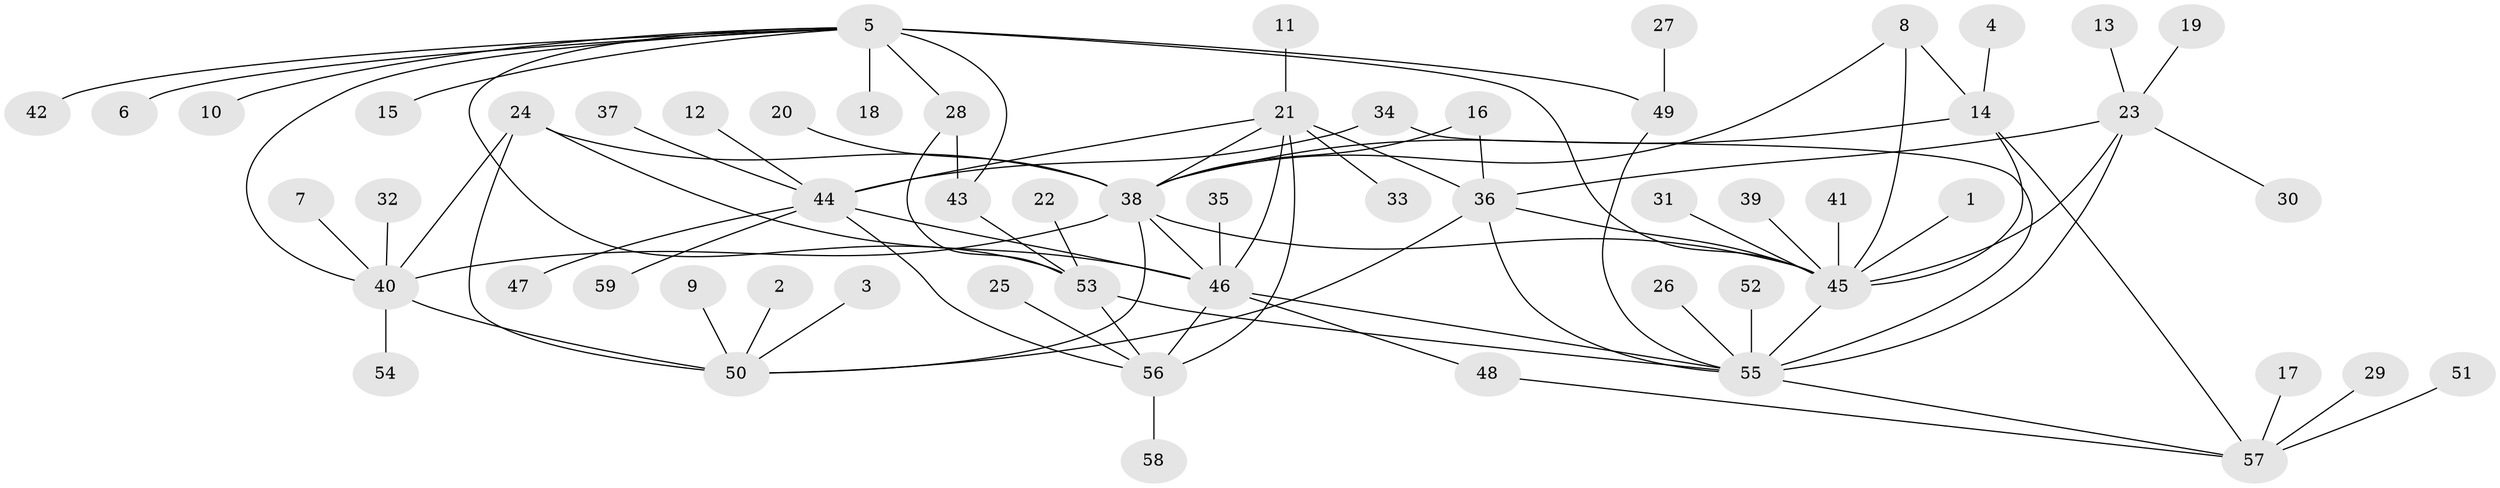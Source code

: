 // original degree distribution, {7: 0.035398230088495575, 10: 0.035398230088495575, 9: 0.035398230088495575, 5: 0.035398230088495575, 6: 0.05309734513274336, 11: 0.008849557522123894, 8: 0.035398230088495575, 1: 0.6017699115044248, 2: 0.12389380530973451, 3: 0.02654867256637168, 4: 0.008849557522123894}
// Generated by graph-tools (version 1.1) at 2025/26/03/09/25 03:26:39]
// undirected, 59 vertices, 86 edges
graph export_dot {
graph [start="1"]
  node [color=gray90,style=filled];
  1;
  2;
  3;
  4;
  5;
  6;
  7;
  8;
  9;
  10;
  11;
  12;
  13;
  14;
  15;
  16;
  17;
  18;
  19;
  20;
  21;
  22;
  23;
  24;
  25;
  26;
  27;
  28;
  29;
  30;
  31;
  32;
  33;
  34;
  35;
  36;
  37;
  38;
  39;
  40;
  41;
  42;
  43;
  44;
  45;
  46;
  47;
  48;
  49;
  50;
  51;
  52;
  53;
  54;
  55;
  56;
  57;
  58;
  59;
  1 -- 45 [weight=1.0];
  2 -- 50 [weight=1.0];
  3 -- 50 [weight=1.0];
  4 -- 14 [weight=1.0];
  5 -- 6 [weight=1.0];
  5 -- 10 [weight=1.0];
  5 -- 15 [weight=1.0];
  5 -- 18 [weight=1.0];
  5 -- 28 [weight=2.0];
  5 -- 40 [weight=1.0];
  5 -- 42 [weight=1.0];
  5 -- 43 [weight=2.0];
  5 -- 45 [weight=2.0];
  5 -- 49 [weight=1.0];
  5 -- 53 [weight=2.0];
  7 -- 40 [weight=1.0];
  8 -- 14 [weight=2.0];
  8 -- 38 [weight=1.0];
  8 -- 45 [weight=1.0];
  9 -- 50 [weight=1.0];
  11 -- 21 [weight=1.0];
  12 -- 44 [weight=1.0];
  13 -- 23 [weight=1.0];
  14 -- 38 [weight=2.0];
  14 -- 45 [weight=2.0];
  14 -- 57 [weight=1.0];
  16 -- 36 [weight=1.0];
  16 -- 38 [weight=1.0];
  17 -- 57 [weight=1.0];
  19 -- 23 [weight=1.0];
  20 -- 38 [weight=1.0];
  21 -- 33 [weight=1.0];
  21 -- 36 [weight=1.0];
  21 -- 38 [weight=1.0];
  21 -- 44 [weight=1.0];
  21 -- 46 [weight=2.0];
  21 -- 56 [weight=1.0];
  22 -- 53 [weight=1.0];
  23 -- 30 [weight=1.0];
  23 -- 36 [weight=2.0];
  23 -- 45 [weight=2.0];
  23 -- 55 [weight=2.0];
  24 -- 38 [weight=1.0];
  24 -- 40 [weight=1.0];
  24 -- 46 [weight=1.0];
  24 -- 50 [weight=2.0];
  25 -- 56 [weight=1.0];
  26 -- 55 [weight=1.0];
  27 -- 49 [weight=1.0];
  28 -- 43 [weight=1.0];
  28 -- 53 [weight=1.0];
  29 -- 57 [weight=1.0];
  31 -- 45 [weight=1.0];
  32 -- 40 [weight=1.0];
  34 -- 44 [weight=1.0];
  34 -- 55 [weight=1.0];
  35 -- 46 [weight=1.0];
  36 -- 45 [weight=1.0];
  36 -- 50 [weight=1.0];
  36 -- 55 [weight=1.0];
  37 -- 44 [weight=1.0];
  38 -- 40 [weight=1.0];
  38 -- 45 [weight=1.0];
  38 -- 46 [weight=1.0];
  38 -- 50 [weight=2.0];
  39 -- 45 [weight=1.0];
  40 -- 50 [weight=2.0];
  40 -- 54 [weight=1.0];
  41 -- 45 [weight=1.0];
  43 -- 53 [weight=1.0];
  44 -- 46 [weight=2.0];
  44 -- 47 [weight=1.0];
  44 -- 56 [weight=1.0];
  44 -- 59 [weight=1.0];
  45 -- 55 [weight=1.0];
  46 -- 48 [weight=1.0];
  46 -- 55 [weight=1.0];
  46 -- 56 [weight=2.0];
  48 -- 57 [weight=1.0];
  49 -- 55 [weight=1.0];
  51 -- 57 [weight=1.0];
  52 -- 55 [weight=1.0];
  53 -- 55 [weight=1.0];
  53 -- 56 [weight=1.0];
  55 -- 57 [weight=1.0];
  56 -- 58 [weight=1.0];
}
